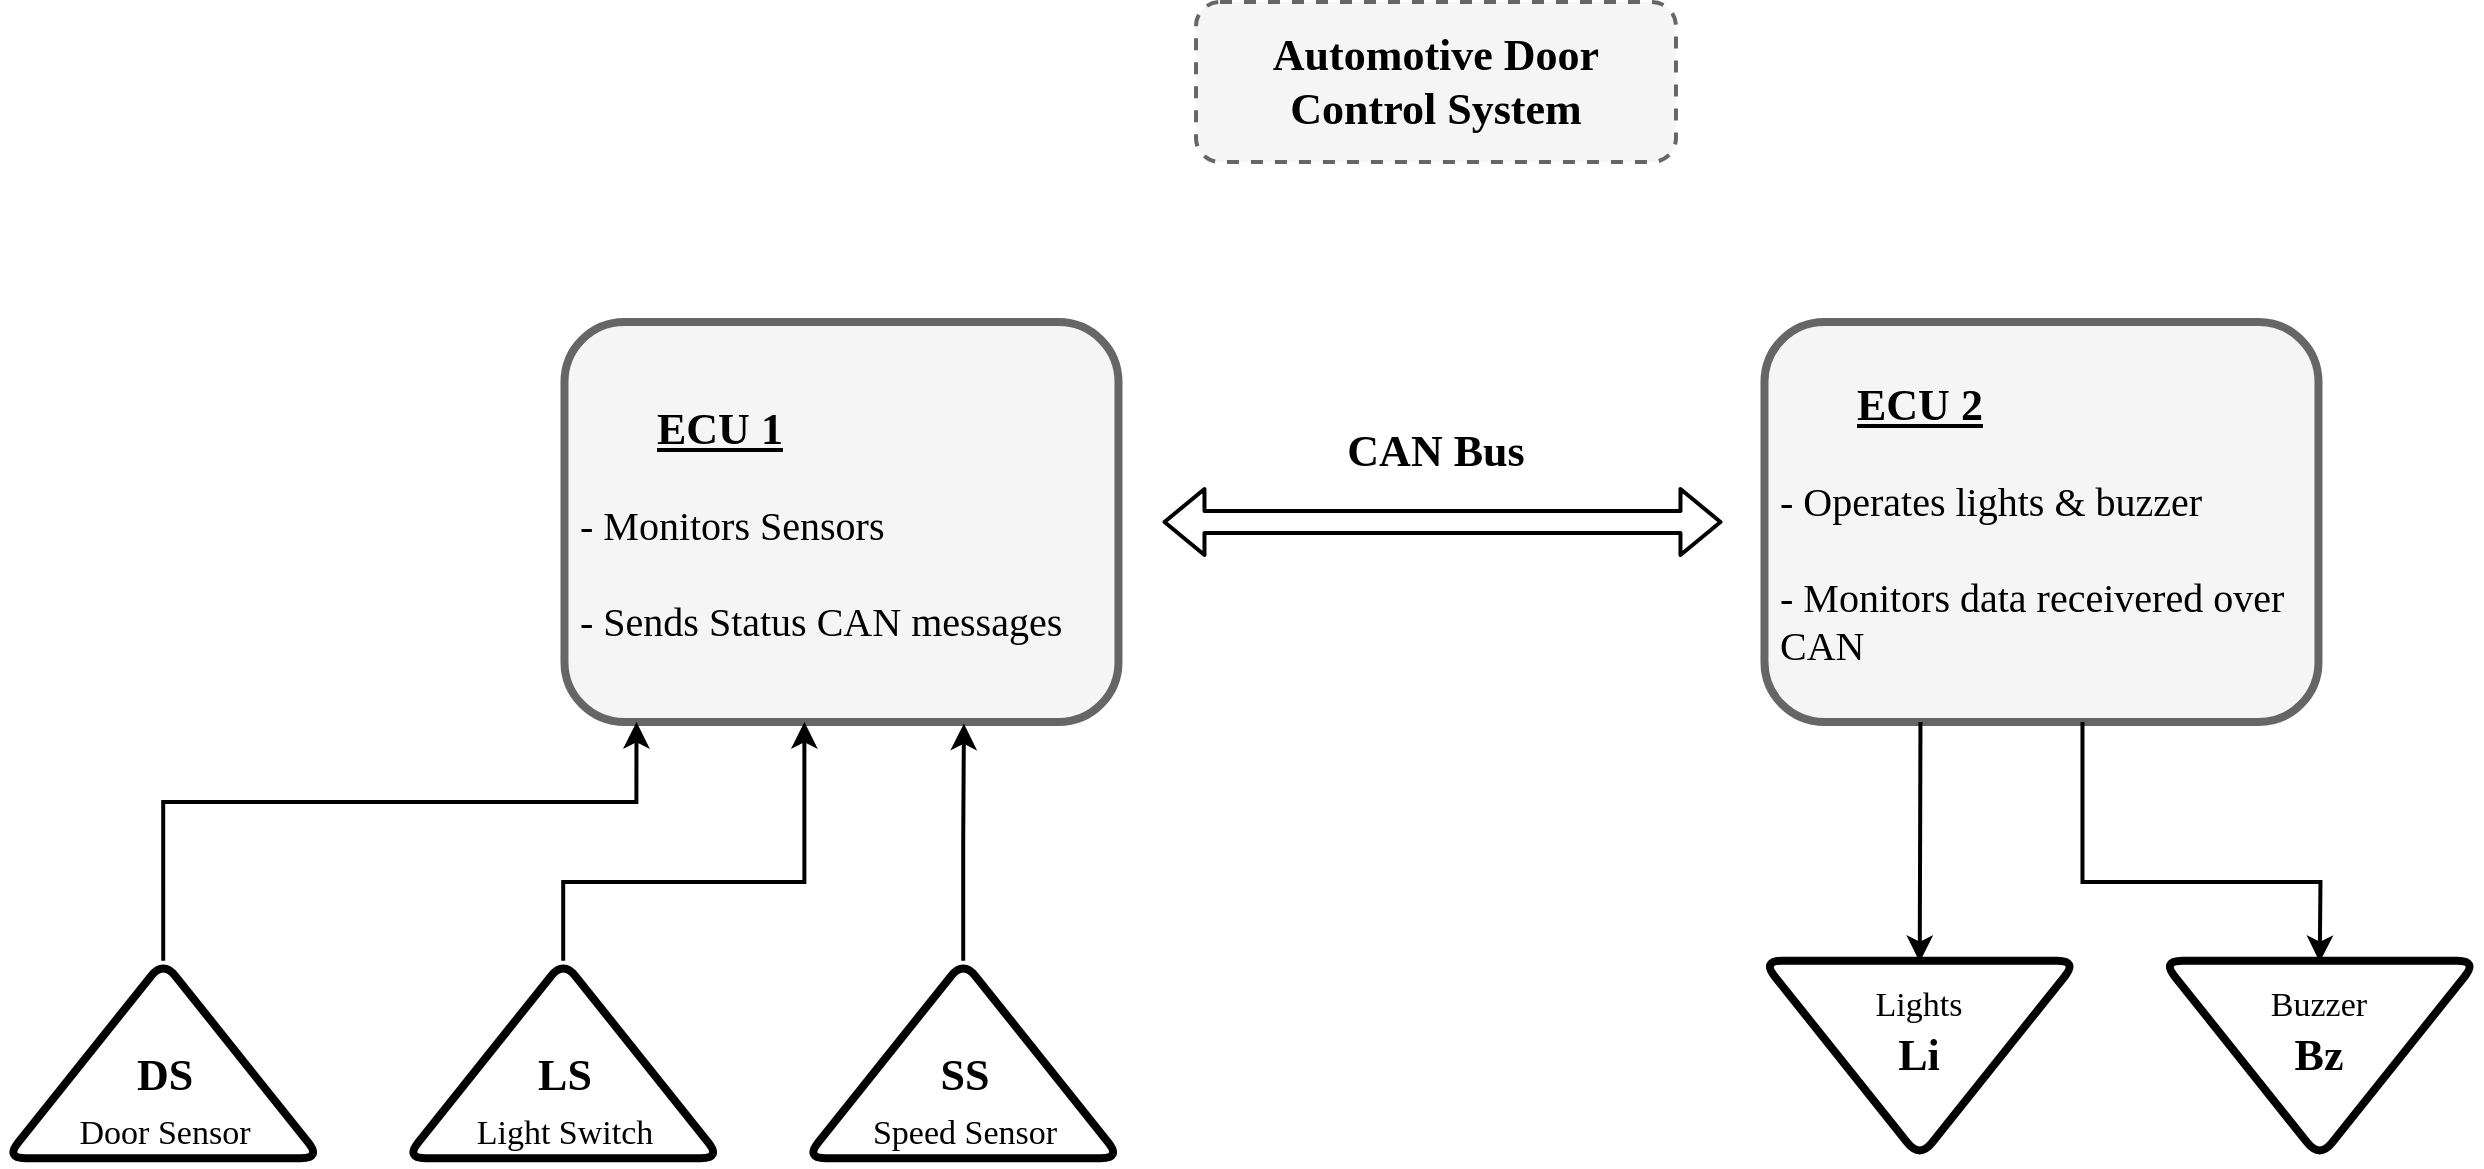 <mxfile version="20.3.0" type="device"><diagram name="Page-1" id="90a13364-a465-7bf4-72fc-28e22215d7a0"><mxGraphModel dx="868" dy="553" grid="1" gridSize="10" guides="1" tooltips="1" connect="1" arrows="1" fold="1" page="1" pageScale="1.5" pageWidth="1169" pageHeight="826" background="none" math="0" shadow="0"><root><mxCell id="0" style=";html=1;"/><mxCell id="1" style=";html=1;" parent="0"/><mxCell id="3a17f1ce550125da-1" value="&lt;b&gt;&lt;font style=&quot;font-size: 22px;&quot;&gt;Automotive Door Control System&lt;/font&gt;&lt;/b&gt;" style="whiteSpace=wrap;html=1;shadow=0;fontSize=20;fillColor=#f5f5f5;strokeColor=#666666;strokeWidth=2;dashed=1;fontFamily=Lucida Console;rounded=1;" parent="1" vertex="1"><mxGeometry x="757" y="80" width="240" height="80" as="geometry"/></mxCell><mxCell id="3a17f1ce550125da-2" value="" style="whiteSpace=wrap;html=1;shadow=0;fontSize=18;fillColor=#f5f5f5;strokeColor=#666666;fontFamily=Lucida Console;strokeWidth=4;rounded=1;" parent="1" vertex="1"><mxGeometry x="1041.24" y="240" width="277" height="200" as="geometry"/></mxCell><mxCell id="rFXmcPwsXJYb4LxdNzhm-2" value="&lt;p&gt;&amp;nbsp; &amp;nbsp; &amp;nbsp; &amp;nbsp;&lt;b style=&quot;text-decoration-line: underline;&quot;&gt;ECU 2&lt;/b&gt;&lt;/p&gt;&lt;p style=&quot;font-size: 20px;&quot;&gt;- Operates lights &amp;amp; buzzer&lt;br&gt;&lt;br&gt;- Monitors data receivered over CAN&lt;/p&gt;" style="text;html=1;strokeColor=none;fillColor=none;align=left;verticalAlign=middle;whiteSpace=wrap;rounded=0;fontFamily=Lucida Console;fontSize=22;" parent="1" vertex="1"><mxGeometry x="1047.24" y="250" width="260" height="180" as="geometry"/></mxCell><mxCell id="rFXmcPwsXJYb4LxdNzhm-3" value="" style="whiteSpace=wrap;html=1;shadow=0;fontSize=18;fillColor=#f5f5f5;strokeColor=#666666;fontFamily=Lucida Console;strokeWidth=4;rounded=1;" parent="1" vertex="1"><mxGeometry x="441.24" y="240" width="277" height="200" as="geometry"/></mxCell><mxCell id="rFXmcPwsXJYb4LxdNzhm-4" value="&lt;p&gt;&amp;nbsp; &amp;nbsp; &amp;nbsp; &amp;nbsp;&lt;b style=&quot;text-decoration-line: underline;&quot;&gt;ECU 1&lt;/b&gt;&lt;/p&gt;&lt;p style=&quot;font-size: 20px;&quot;&gt;- Monitors Sensors&lt;br&gt;&lt;br&gt;- Sends Status CAN messages&lt;/p&gt;" style="text;html=1;strokeColor=none;fillColor=none;align=left;verticalAlign=middle;whiteSpace=wrap;rounded=0;fontFamily=Lucida Console;fontSize=22;" parent="1" vertex="1"><mxGeometry x="447.24" y="250" width="260" height="180" as="geometry"/></mxCell><mxCell id="rFXmcPwsXJYb4LxdNzhm-5" value="" style="shape=flexArrow;endArrow=classic;startArrow=classic;html=1;rounded=1;fontFamily=Lucida Console;fontSize=22;strokeWidth=2;" parent="1" edge="1"><mxGeometry width="100" height="100" relative="1" as="geometry"><mxPoint x="740.24" y="340" as="sourcePoint"/><mxPoint x="1020.24" y="340" as="targetPoint"/></mxGeometry></mxCell><mxCell id="rFXmcPwsXJYb4LxdNzhm-6" value="&lt;b&gt;CAN Bus&lt;/b&gt;" style="text;html=1;strokeColor=none;fillColor=none;align=center;verticalAlign=middle;whiteSpace=wrap;rounded=0;shadow=0;strokeWidth=4;fontFamily=Lucida Console;fontSize=22;" parent="1" vertex="1"><mxGeometry x="797.24" y="290" width="160" height="30" as="geometry"/></mxCell><mxCell id="rFXmcPwsXJYb4LxdNzhm-14" style="edgeStyle=orthogonalEdgeStyle;rounded=0;orthogonalLoop=1;jettySize=auto;html=1;strokeWidth=2;fontFamily=Lucida Console;fontSize=22;endSize=7;targetPerimeterSpacing=0;" parent="1" source="rFXmcPwsXJYb4LxdNzhm-7" edge="1"><mxGeometry relative="1" as="geometry"><mxPoint x="477.24" y="440" as="targetPoint"/><Array as="points"><mxPoint x="241.24" y="480"/><mxPoint x="477.24" y="480"/></Array></mxGeometry></mxCell><mxCell id="rFXmcPwsXJYb4LxdNzhm-7" value="" style="triangle;whiteSpace=wrap;html=1;shadow=0;strokeWidth=4;fontFamily=Lucida Console;fontSize=22;rotation=-90;rounded=1;" parent="1" vertex="1"><mxGeometry x="191.24" y="530" width="98.75" height="157.5" as="geometry"/></mxCell><mxCell id="rFXmcPwsXJYb4LxdNzhm-8" value="&lt;font style=&quot;&quot;&gt;&lt;font style=&quot;font-weight: bold; font-size: 22px;&quot;&gt;DS&lt;/font&gt;&lt;br&gt;&lt;span style=&quot;font-size: 17px;&quot;&gt;Door Sensor&lt;/span&gt;&lt;/font&gt;" style="text;html=1;strokeColor=none;fillColor=none;align=center;verticalAlign=middle;whiteSpace=wrap;rounded=0;shadow=0;strokeWidth=4;fontFamily=Lucida Console;fontSize=22;" parent="1" vertex="1"><mxGeometry x="166" y="597.37" width="151.24" height="65" as="geometry"/></mxCell><mxCell id="rFXmcPwsXJYb4LxdNzhm-15" style="edgeStyle=orthogonalEdgeStyle;rounded=0;orthogonalLoop=1;jettySize=auto;html=1;entryX=0.433;entryY=1;entryDx=0;entryDy=0;entryPerimeter=0;strokeWidth=2;fontFamily=Lucida Console;fontSize=22;endSize=7;targetPerimeterSpacing=0;" parent="1" source="rFXmcPwsXJYb4LxdNzhm-9" target="rFXmcPwsXJYb4LxdNzhm-3" edge="1"><mxGeometry relative="1" as="geometry"><Array as="points"><mxPoint x="441.24" y="520"/><mxPoint x="560.24" y="520"/></Array></mxGeometry></mxCell><mxCell id="rFXmcPwsXJYb4LxdNzhm-9" value="" style="triangle;whiteSpace=wrap;html=1;shadow=0;strokeWidth=4;fontFamily=Lucida Console;fontSize=22;rotation=-90;rounded=1;" parent="1" vertex="1"><mxGeometry x="391.24" y="530" width="98.75" height="157.5" as="geometry"/></mxCell><mxCell id="rFXmcPwsXJYb4LxdNzhm-10" value="&lt;font style=&quot;&quot;&gt;&lt;font style=&quot;font-weight: bold; font-size: 22px;&quot;&gt;LS&lt;/font&gt;&lt;br&gt;&lt;span style=&quot;font-size: 17px;&quot;&gt;Light Switch&lt;/span&gt;&lt;/font&gt;" style="text;html=1;strokeColor=none;fillColor=none;align=center;verticalAlign=middle;whiteSpace=wrap;rounded=0;shadow=0;strokeWidth=4;fontFamily=Lucida Console;fontSize=22;" parent="1" vertex="1"><mxGeometry x="366" y="597.37" width="151.24" height="65" as="geometry"/></mxCell><mxCell id="rFXmcPwsXJYb4LxdNzhm-17" style="edgeStyle=orthogonalEdgeStyle;rounded=0;orthogonalLoop=1;jettySize=auto;html=1;entryX=0.721;entryY=1.004;entryDx=0;entryDy=0;entryPerimeter=0;strokeWidth=2;fontFamily=Lucida Console;fontSize=22;endSize=7;targetPerimeterSpacing=0;" parent="1" source="rFXmcPwsXJYb4LxdNzhm-11" target="rFXmcPwsXJYb4LxdNzhm-3" edge="1"><mxGeometry relative="1" as="geometry"/></mxCell><mxCell id="rFXmcPwsXJYb4LxdNzhm-11" value="" style="triangle;whiteSpace=wrap;html=1;shadow=0;strokeWidth=4;fontFamily=Lucida Console;fontSize=22;rotation=-90;rounded=1;" parent="1" vertex="1"><mxGeometry x="591.24" y="530" width="98.75" height="157.5" as="geometry"/></mxCell><mxCell id="rFXmcPwsXJYb4LxdNzhm-12" value="&lt;font style=&quot;&quot;&gt;&lt;font style=&quot;font-weight: bold; font-size: 22px;&quot;&gt;SS&lt;/font&gt;&lt;br&gt;&lt;span style=&quot;font-size: 17px;&quot;&gt;Speed Sensor&lt;/span&gt;&lt;/font&gt;" style="text;html=1;strokeColor=none;fillColor=none;align=center;verticalAlign=middle;whiteSpace=wrap;rounded=0;shadow=0;strokeWidth=4;fontFamily=Lucida Console;fontSize=22;" parent="1" vertex="1"><mxGeometry x="566" y="597.37" width="151.24" height="65" as="geometry"/></mxCell><mxCell id="rFXmcPwsXJYb4LxdNzhm-19" value="" style="triangle;whiteSpace=wrap;html=1;shadow=0;strokeWidth=4;fontFamily=Lucida Console;fontSize=22;rotation=90;rounded=1;" parent="1" vertex="1"><mxGeometry x="1069.48" y="530" width="98.75" height="157.5" as="geometry"/></mxCell><mxCell id="rFXmcPwsXJYb4LxdNzhm-20" value="&lt;font style=&quot;&quot;&gt;&lt;span style=&quot;font-size: 17px;&quot;&gt;Lights&lt;/span&gt;&lt;br&gt;&lt;font style=&quot;font-size: 22px;&quot;&gt;&lt;b&gt;Li&lt;/b&gt;&lt;/font&gt;&lt;br&gt;&lt;/font&gt;" style="text;html=1;strokeColor=none;fillColor=none;align=center;verticalAlign=middle;whiteSpace=wrap;rounded=0;shadow=0;strokeWidth=4;fontFamily=Lucida Console;fontSize=22;" parent="1" vertex="1"><mxGeometry x="1043.24" y="560" width="151.24" height="65" as="geometry"/></mxCell><mxCell id="rFXmcPwsXJYb4LxdNzhm-21" value="" style="triangle;whiteSpace=wrap;html=1;shadow=0;strokeWidth=4;fontFamily=Lucida Console;fontSize=22;rotation=90;rounded=1;" parent="1" vertex="1"><mxGeometry x="1269.48" y="530" width="98.75" height="157.5" as="geometry"/></mxCell><mxCell id="rFXmcPwsXJYb4LxdNzhm-22" value="&lt;font style=&quot;&quot;&gt;&lt;span style=&quot;font-size: 17px;&quot;&gt;Buzzer&lt;/span&gt;&lt;br&gt;&lt;font style=&quot;font-size: 22px;&quot;&gt;&lt;b&gt;Bz&lt;/b&gt;&lt;/font&gt;&lt;br&gt;&lt;/font&gt;" style="text;html=1;strokeColor=none;fillColor=none;align=center;verticalAlign=middle;whiteSpace=wrap;rounded=0;shadow=0;strokeWidth=4;fontFamily=Lucida Console;fontSize=22;" parent="1" vertex="1"><mxGeometry x="1243.24" y="560" width="151.24" height="65" as="geometry"/></mxCell><mxCell id="rFXmcPwsXJYb4LxdNzhm-25" value="" style="endArrow=classic;html=1;rounded=0;strokeWidth=2;fontFamily=Lucida Console;fontSize=22;endSize=7;targetPerimeterSpacing=0;entryX=0.5;entryY=0;entryDx=0;entryDy=0;" parent="1" target="rFXmcPwsXJYb4LxdNzhm-20" edge="1"><mxGeometry width="50" height="50" relative="1" as="geometry"><mxPoint x="1119.24" y="440" as="sourcePoint"/><mxPoint x="1143.86" y="480" as="targetPoint"/></mxGeometry></mxCell><mxCell id="rFXmcPwsXJYb4LxdNzhm-28" value="" style="endArrow=classic;html=1;rounded=0;strokeWidth=2;fontFamily=Lucida Console;fontSize=22;endSize=7;targetPerimeterSpacing=0;entryX=0.5;entryY=0;entryDx=0;entryDy=0;" parent="1" target="rFXmcPwsXJYb4LxdNzhm-22" edge="1"><mxGeometry width="50" height="50" relative="1" as="geometry"><mxPoint x="1200.24" y="440" as="sourcePoint"/><mxPoint x="1260.24" y="530" as="targetPoint"/><Array as="points"><mxPoint x="1200.24" y="520"/><mxPoint x="1319.24" y="520"/></Array></mxGeometry></mxCell></root></mxGraphModel></diagram></mxfile>